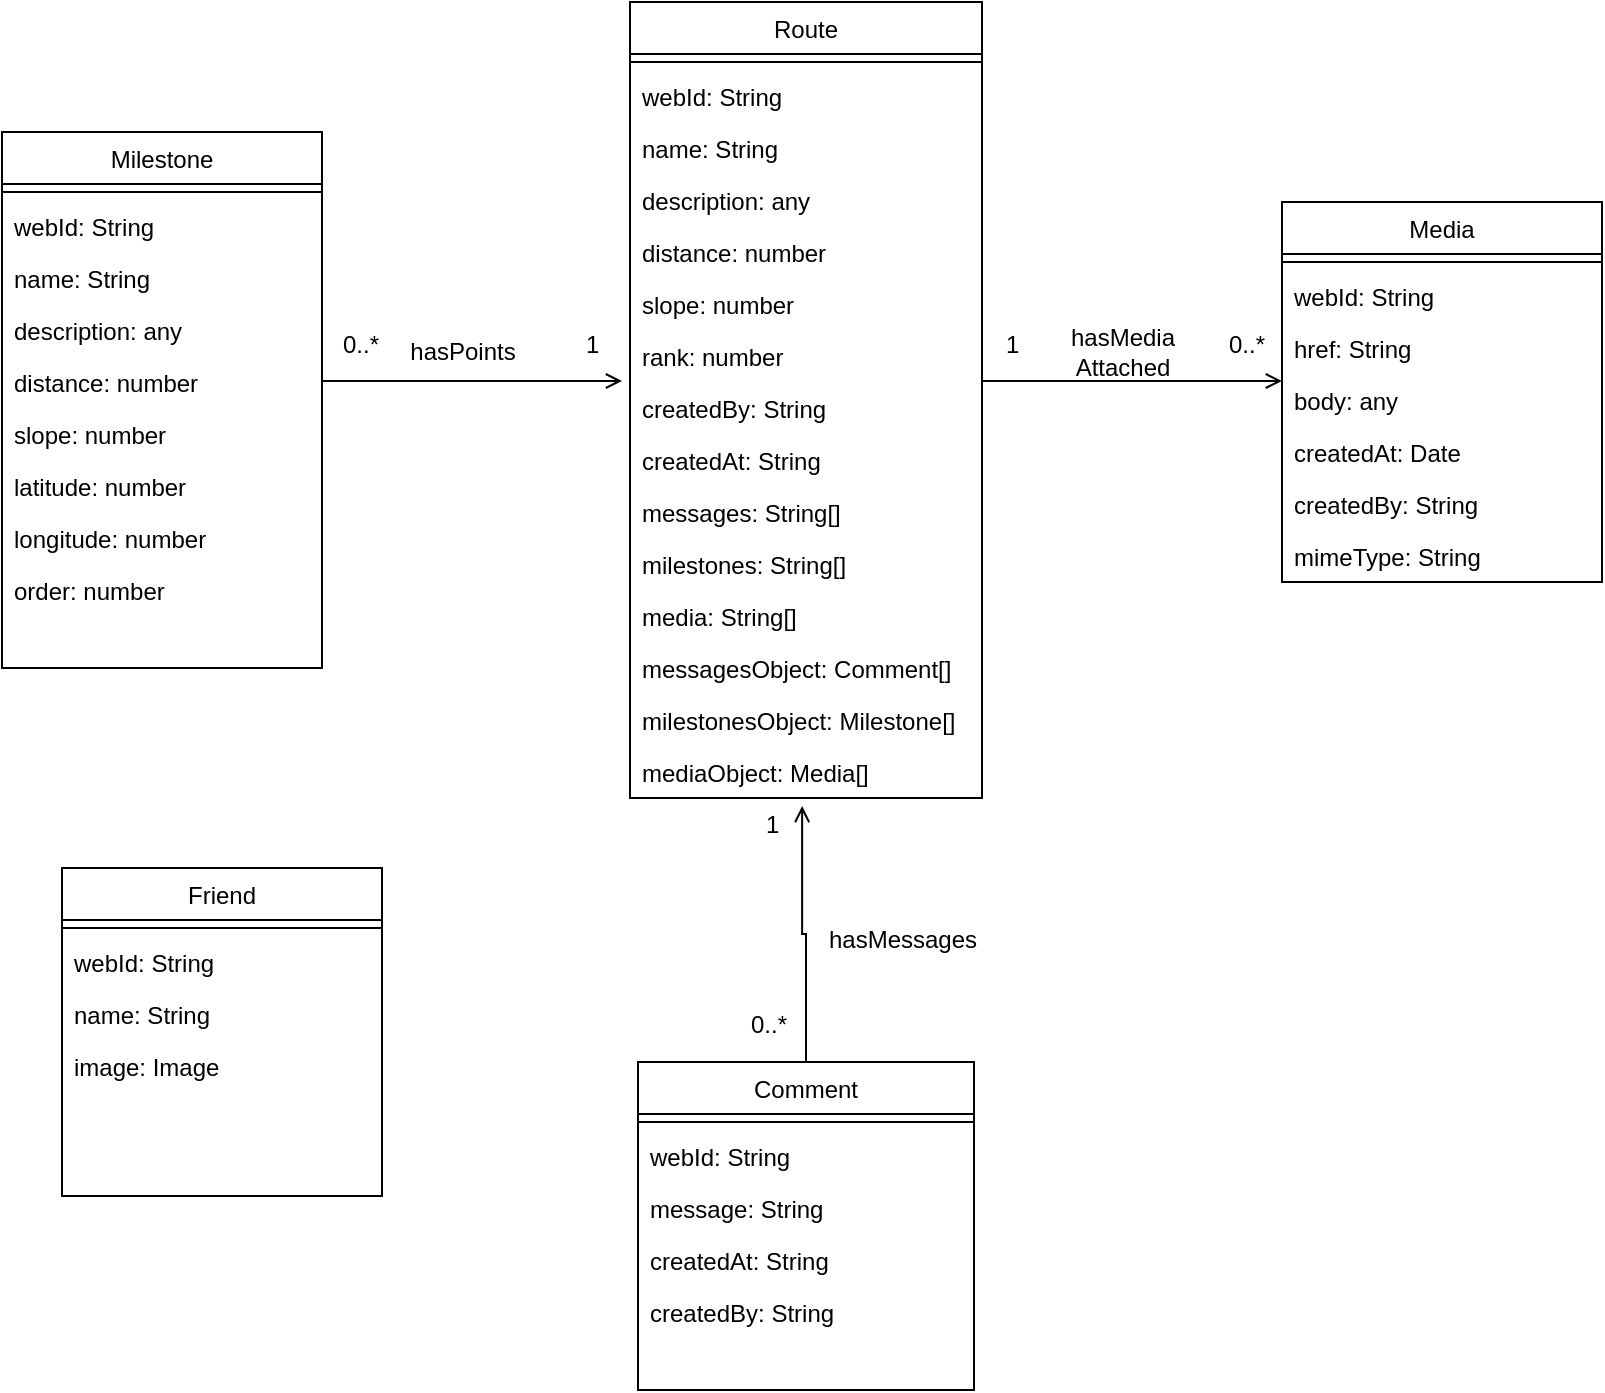 <mxfile version="12.9.3" type="google"><diagram id="C5RBs43oDa-KdzZeNtuy" name="Page-1"><mxGraphModel dx="2062" dy="1071" grid="1" gridSize="10" guides="1" tooltips="1" connect="1" arrows="1" fold="1" page="1" pageScale="1" pageWidth="827" pageHeight="1169" math="0" shadow="0"><root><mxCell id="WIyWlLk6GJQsqaUBKTNV-0"/><mxCell id="WIyWlLk6GJQsqaUBKTNV-1" parent="WIyWlLk6GJQsqaUBKTNV-0"/><mxCell id="n-7GCMZTg-5n3XAWY1ZS-62" value="" style="endArrow=open;shadow=0;strokeWidth=1;strokeColor=#000000;rounded=0;endFill=1;edgeStyle=elbowEdgeStyle;elbow=vertical;" edge="1" parent="WIyWlLk6GJQsqaUBKTNV-1"><mxGeometry x="0.5" y="41" relative="1" as="geometry"><mxPoint x="510" y="259.5" as="sourcePoint"/><mxPoint x="660" y="259.5" as="targetPoint"/><mxPoint x="-40" y="32" as="offset"/></mxGeometry></mxCell><mxCell id="n-7GCMZTg-5n3XAWY1ZS-63" value="1" style="resizable=0;align=left;verticalAlign=bottom;labelBackgroundColor=none;fontSize=12;" connectable="0" vertex="1" parent="n-7GCMZTg-5n3XAWY1ZS-62"><mxGeometry x="-1" relative="1" as="geometry"><mxPoint x="10" y="-9.5" as="offset"/></mxGeometry></mxCell><mxCell id="n-7GCMZTg-5n3XAWY1ZS-64" value="0..*" style="resizable=0;align=right;verticalAlign=bottom;labelBackgroundColor=none;fontSize=12;" connectable="0" vertex="1" parent="n-7GCMZTg-5n3XAWY1ZS-62"><mxGeometry x="1" relative="1" as="geometry"><mxPoint x="-7" y="-9.5" as="offset"/></mxGeometry></mxCell><mxCell id="n-7GCMZTg-5n3XAWY1ZS-65" value="hasMedia&lt;br&gt;Attached" style="text;html=1;resizable=0;points=[];;align=center;verticalAlign=middle;labelBackgroundColor=none;rounded=0;shadow=0;strokeWidth=1;fontSize=12;" vertex="1" connectable="0" parent="n-7GCMZTg-5n3XAWY1ZS-62"><mxGeometry x="0.5" y="49" relative="1" as="geometry"><mxPoint x="-42.5" y="34" as="offset"/></mxGeometry></mxCell><mxCell id="n-7GCMZTg-5n3XAWY1ZS-66" value="" style="endArrow=open;shadow=0;strokeWidth=1;strokeColor=#000000;rounded=0;endFill=1;edgeStyle=elbowEdgeStyle;elbow=vertical;" edge="1" parent="WIyWlLk6GJQsqaUBKTNV-1"><mxGeometry x="0.5" y="41" relative="1" as="geometry"><mxPoint x="180" y="259.5" as="sourcePoint"/><mxPoint x="330" y="259.5" as="targetPoint"/><mxPoint x="-40" y="32" as="offset"/></mxGeometry></mxCell><mxCell id="n-7GCMZTg-5n3XAWY1ZS-67" value="1" style="resizable=0;align=left;verticalAlign=bottom;labelBackgroundColor=none;fontSize=12;" connectable="0" vertex="1" parent="n-7GCMZTg-5n3XAWY1ZS-66"><mxGeometry x="-1" relative="1" as="geometry"><mxPoint x="130" y="-9.5" as="offset"/></mxGeometry></mxCell><mxCell id="n-7GCMZTg-5n3XAWY1ZS-68" value="0..*" style="resizable=0;align=right;verticalAlign=bottom;labelBackgroundColor=none;fontSize=12;" connectable="0" vertex="1" parent="n-7GCMZTg-5n3XAWY1ZS-66"><mxGeometry x="1" relative="1" as="geometry"><mxPoint x="-120" y="-9.5" as="offset"/></mxGeometry></mxCell><mxCell id="n-7GCMZTg-5n3XAWY1ZS-69" value="hasPoints" style="text;html=1;resizable=0;points=[];;align=center;verticalAlign=middle;labelBackgroundColor=none;rounded=0;shadow=0;strokeWidth=1;fontSize=12;" vertex="1" connectable="0" parent="n-7GCMZTg-5n3XAWY1ZS-66"><mxGeometry x="0.5" y="49" relative="1" as="geometry"><mxPoint x="-42.5" y="34" as="offset"/></mxGeometry></mxCell><mxCell id="n-7GCMZTg-5n3XAWY1ZS-42" value="Route" style="swimlane;fontStyle=0;align=center;verticalAlign=top;childLayout=stackLayout;horizontal=1;startSize=26;horizontalStack=0;resizeParent=1;resizeLast=0;collapsible=1;marginBottom=0;rounded=0;shadow=0;strokeWidth=1;" vertex="1" parent="WIyWlLk6GJQsqaUBKTNV-1"><mxGeometry x="334" y="70" width="176" height="398" as="geometry"><mxRectangle x="330" y="360" width="170" height="26" as="alternateBounds"/></mxGeometry></mxCell><mxCell id="n-7GCMZTg-5n3XAWY1ZS-43" value="" style="line;html=1;strokeWidth=1;align=left;verticalAlign=middle;spacingTop=-1;spacingLeft=3;spacingRight=3;rotatable=0;labelPosition=right;points=[];portConstraint=eastwest;" vertex="1" parent="n-7GCMZTg-5n3XAWY1ZS-42"><mxGeometry y="26" width="176" height="8" as="geometry"/></mxCell><mxCell id="n-7GCMZTg-5n3XAWY1ZS-44" value="webId: String" style="text;align=left;verticalAlign=top;spacingLeft=4;spacingRight=4;overflow=hidden;rotatable=0;points=[[0,0.5],[1,0.5]];portConstraint=eastwest;" vertex="1" parent="n-7GCMZTg-5n3XAWY1ZS-42"><mxGeometry y="34" width="176" height="26" as="geometry"/></mxCell><mxCell id="n-7GCMZTg-5n3XAWY1ZS-45" value="name: String" style="text;align=left;verticalAlign=top;spacingLeft=4;spacingRight=4;overflow=hidden;rotatable=0;points=[[0,0.5],[1,0.5]];portConstraint=eastwest;" vertex="1" parent="n-7GCMZTg-5n3XAWY1ZS-42"><mxGeometry y="60" width="176" height="26" as="geometry"/></mxCell><mxCell id="n-7GCMZTg-5n3XAWY1ZS-46" value="description: any" style="text;align=left;verticalAlign=top;spacingLeft=4;spacingRight=4;overflow=hidden;rotatable=0;points=[[0,0.5],[1,0.5]];portConstraint=eastwest;" vertex="1" parent="n-7GCMZTg-5n3XAWY1ZS-42"><mxGeometry y="86" width="176" height="26" as="geometry"/></mxCell><mxCell id="n-7GCMZTg-5n3XAWY1ZS-47" value="distance: number" style="text;align=left;verticalAlign=top;spacingLeft=4;spacingRight=4;overflow=hidden;rotatable=0;points=[[0,0.5],[1,0.5]];portConstraint=eastwest;" vertex="1" parent="n-7GCMZTg-5n3XAWY1ZS-42"><mxGeometry y="112" width="176" height="26" as="geometry"/></mxCell><mxCell id="n-7GCMZTg-5n3XAWY1ZS-48" value="slope: number" style="text;align=left;verticalAlign=top;spacingLeft=4;spacingRight=4;overflow=hidden;rotatable=0;points=[[0,0.5],[1,0.5]];portConstraint=eastwest;" vertex="1" parent="n-7GCMZTg-5n3XAWY1ZS-42"><mxGeometry y="138" width="176" height="26" as="geometry"/></mxCell><mxCell id="n-7GCMZTg-5n3XAWY1ZS-49" value="rank: number" style="text;align=left;verticalAlign=top;spacingLeft=4;spacingRight=4;overflow=hidden;rotatable=0;points=[[0,0.5],[1,0.5]];portConstraint=eastwest;" vertex="1" parent="n-7GCMZTg-5n3XAWY1ZS-42"><mxGeometry y="164" width="176" height="26" as="geometry"/></mxCell><mxCell id="n-7GCMZTg-5n3XAWY1ZS-50" value="createdBy: String" style="text;align=left;verticalAlign=top;spacingLeft=4;spacingRight=4;overflow=hidden;rotatable=0;points=[[0,0.5],[1,0.5]];portConstraint=eastwest;" vertex="1" parent="n-7GCMZTg-5n3XAWY1ZS-42"><mxGeometry y="190" width="176" height="26" as="geometry"/></mxCell><mxCell id="n-7GCMZTg-5n3XAWY1ZS-51" value="createdAt: String" style="text;align=left;verticalAlign=top;spacingLeft=4;spacingRight=4;overflow=hidden;rotatable=0;points=[[0,0.5],[1,0.5]];portConstraint=eastwest;" vertex="1" parent="n-7GCMZTg-5n3XAWY1ZS-42"><mxGeometry y="216" width="176" height="26" as="geometry"/></mxCell><mxCell id="n-7GCMZTg-5n3XAWY1ZS-52" value="messages: String[]" style="text;align=left;verticalAlign=top;spacingLeft=4;spacingRight=4;overflow=hidden;rotatable=0;points=[[0,0.5],[1,0.5]];portConstraint=eastwest;" vertex="1" parent="n-7GCMZTg-5n3XAWY1ZS-42"><mxGeometry y="242" width="176" height="26" as="geometry"/></mxCell><mxCell id="n-7GCMZTg-5n3XAWY1ZS-53" value="milestones: String[]" style="text;align=left;verticalAlign=top;spacingLeft=4;spacingRight=4;overflow=hidden;rotatable=0;points=[[0,0.5],[1,0.5]];portConstraint=eastwest;" vertex="1" parent="n-7GCMZTg-5n3XAWY1ZS-42"><mxGeometry y="268" width="176" height="26" as="geometry"/></mxCell><mxCell id="n-7GCMZTg-5n3XAWY1ZS-54" value="media: String[]" style="text;align=left;verticalAlign=top;spacingLeft=4;spacingRight=4;overflow=hidden;rotatable=0;points=[[0,0.5],[1,0.5]];portConstraint=eastwest;" vertex="1" parent="n-7GCMZTg-5n3XAWY1ZS-42"><mxGeometry y="294" width="176" height="26" as="geometry"/></mxCell><mxCell id="n-7GCMZTg-5n3XAWY1ZS-55" value="messagesObject: Comment[]" style="text;align=left;verticalAlign=top;spacingLeft=4;spacingRight=4;overflow=hidden;rotatable=0;points=[[0,0.5],[1,0.5]];portConstraint=eastwest;" vertex="1" parent="n-7GCMZTg-5n3XAWY1ZS-42"><mxGeometry y="320" width="176" height="26" as="geometry"/></mxCell><mxCell id="n-7GCMZTg-5n3XAWY1ZS-56" value="milestonesObject: Milestone[]" style="text;align=left;verticalAlign=top;spacingLeft=4;spacingRight=4;overflow=hidden;rotatable=0;points=[[0,0.5],[1,0.5]];portConstraint=eastwest;" vertex="1" parent="n-7GCMZTg-5n3XAWY1ZS-42"><mxGeometry y="346" width="176" height="26" as="geometry"/></mxCell><mxCell id="n-7GCMZTg-5n3XAWY1ZS-57" value="mediaObject: Media[]" style="text;align=left;verticalAlign=top;spacingLeft=4;spacingRight=4;overflow=hidden;rotatable=0;points=[[0,0.5],[1,0.5]];portConstraint=eastwest;" vertex="1" parent="n-7GCMZTg-5n3XAWY1ZS-42"><mxGeometry y="372" width="176" height="26" as="geometry"/></mxCell><mxCell id="n-7GCMZTg-5n3XAWY1ZS-31" value="Milestone" style="swimlane;fontStyle=0;align=center;verticalAlign=top;childLayout=stackLayout;horizontal=1;startSize=26;horizontalStack=0;resizeParent=1;resizeLast=0;collapsible=1;marginBottom=0;rounded=0;shadow=0;strokeWidth=1;" vertex="1" parent="WIyWlLk6GJQsqaUBKTNV-1"><mxGeometry x="20" y="135" width="160" height="268" as="geometry"><mxRectangle x="330" y="360" width="170" height="26" as="alternateBounds"/></mxGeometry></mxCell><mxCell id="n-7GCMZTg-5n3XAWY1ZS-32" value="" style="line;html=1;strokeWidth=1;align=left;verticalAlign=middle;spacingTop=-1;spacingLeft=3;spacingRight=3;rotatable=0;labelPosition=right;points=[];portConstraint=eastwest;" vertex="1" parent="n-7GCMZTg-5n3XAWY1ZS-31"><mxGeometry y="26" width="160" height="8" as="geometry"/></mxCell><mxCell id="n-7GCMZTg-5n3XAWY1ZS-33" value="webId: String" style="text;align=left;verticalAlign=top;spacingLeft=4;spacingRight=4;overflow=hidden;rotatable=0;points=[[0,0.5],[1,0.5]];portConstraint=eastwest;" vertex="1" parent="n-7GCMZTg-5n3XAWY1ZS-31"><mxGeometry y="34" width="160" height="26" as="geometry"/></mxCell><mxCell id="n-7GCMZTg-5n3XAWY1ZS-34" value="name: String" style="text;align=left;verticalAlign=top;spacingLeft=4;spacingRight=4;overflow=hidden;rotatable=0;points=[[0,0.5],[1,0.5]];portConstraint=eastwest;" vertex="1" parent="n-7GCMZTg-5n3XAWY1ZS-31"><mxGeometry y="60" width="160" height="26" as="geometry"/></mxCell><mxCell id="n-7GCMZTg-5n3XAWY1ZS-35" value="description: any" style="text;align=left;verticalAlign=top;spacingLeft=4;spacingRight=4;overflow=hidden;rotatable=0;points=[[0,0.5],[1,0.5]];portConstraint=eastwest;" vertex="1" parent="n-7GCMZTg-5n3XAWY1ZS-31"><mxGeometry y="86" width="160" height="26" as="geometry"/></mxCell><mxCell id="n-7GCMZTg-5n3XAWY1ZS-36" value="distance: number" style="text;align=left;verticalAlign=top;spacingLeft=4;spacingRight=4;overflow=hidden;rotatable=0;points=[[0,0.5],[1,0.5]];portConstraint=eastwest;" vertex="1" parent="n-7GCMZTg-5n3XAWY1ZS-31"><mxGeometry y="112" width="160" height="26" as="geometry"/></mxCell><mxCell id="n-7GCMZTg-5n3XAWY1ZS-37" value="slope: number" style="text;align=left;verticalAlign=top;spacingLeft=4;spacingRight=4;overflow=hidden;rotatable=0;points=[[0,0.5],[1,0.5]];portConstraint=eastwest;" vertex="1" parent="n-7GCMZTg-5n3XAWY1ZS-31"><mxGeometry y="138" width="160" height="26" as="geometry"/></mxCell><mxCell id="n-7GCMZTg-5n3XAWY1ZS-38" value="latitude: number" style="text;align=left;verticalAlign=top;spacingLeft=4;spacingRight=4;overflow=hidden;rotatable=0;points=[[0,0.5],[1,0.5]];portConstraint=eastwest;" vertex="1" parent="n-7GCMZTg-5n3XAWY1ZS-31"><mxGeometry y="164" width="160" height="26" as="geometry"/></mxCell><mxCell id="n-7GCMZTg-5n3XAWY1ZS-39" value="longitude: number" style="text;align=left;verticalAlign=top;spacingLeft=4;spacingRight=4;overflow=hidden;rotatable=0;points=[[0,0.5],[1,0.5]];portConstraint=eastwest;" vertex="1" parent="n-7GCMZTg-5n3XAWY1ZS-31"><mxGeometry y="190" width="160" height="26" as="geometry"/></mxCell><mxCell id="n-7GCMZTg-5n3XAWY1ZS-40" value="order: number" style="text;align=left;verticalAlign=top;spacingLeft=4;spacingRight=4;overflow=hidden;rotatable=0;points=[[0,0.5],[1,0.5]];portConstraint=eastwest;" vertex="1" parent="n-7GCMZTg-5n3XAWY1ZS-31"><mxGeometry y="216" width="160" height="26" as="geometry"/></mxCell><mxCell id="n-7GCMZTg-5n3XAWY1ZS-17" value="Friend" style="swimlane;fontStyle=0;align=center;verticalAlign=top;childLayout=stackLayout;horizontal=1;startSize=26;horizontalStack=0;resizeParent=1;resizeLast=0;collapsible=1;marginBottom=0;rounded=0;shadow=0;strokeWidth=1;" vertex="1" parent="WIyWlLk6GJQsqaUBKTNV-1"><mxGeometry x="50" y="503" width="160" height="164" as="geometry"><mxRectangle x="330" y="360" width="170" height="26" as="alternateBounds"/></mxGeometry></mxCell><mxCell id="n-7GCMZTg-5n3XAWY1ZS-18" value="" style="line;html=1;strokeWidth=1;align=left;verticalAlign=middle;spacingTop=-1;spacingLeft=3;spacingRight=3;rotatable=0;labelPosition=right;points=[];portConstraint=eastwest;" vertex="1" parent="n-7GCMZTg-5n3XAWY1ZS-17"><mxGeometry y="26" width="160" height="8" as="geometry"/></mxCell><mxCell id="n-7GCMZTg-5n3XAWY1ZS-19" value="webId: String" style="text;align=left;verticalAlign=top;spacingLeft=4;spacingRight=4;overflow=hidden;rotatable=0;points=[[0,0.5],[1,0.5]];portConstraint=eastwest;" vertex="1" parent="n-7GCMZTg-5n3XAWY1ZS-17"><mxGeometry y="34" width="160" height="26" as="geometry"/></mxCell><mxCell id="n-7GCMZTg-5n3XAWY1ZS-20" value="name: String" style="text;align=left;verticalAlign=top;spacingLeft=4;spacingRight=4;overflow=hidden;rotatable=0;points=[[0,0.5],[1,0.5]];portConstraint=eastwest;" vertex="1" parent="n-7GCMZTg-5n3XAWY1ZS-17"><mxGeometry y="60" width="160" height="26" as="geometry"/></mxCell><mxCell id="n-7GCMZTg-5n3XAWY1ZS-21" value="image: Image" style="text;align=left;verticalAlign=top;spacingLeft=4;spacingRight=4;overflow=hidden;rotatable=0;points=[[0,0.5],[1,0.5]];portConstraint=eastwest;" vertex="1" parent="n-7GCMZTg-5n3XAWY1ZS-17"><mxGeometry y="86" width="160" height="26" as="geometry"/></mxCell><mxCell id="n-7GCMZTg-5n3XAWY1ZS-23" value="Media" style="swimlane;fontStyle=0;align=center;verticalAlign=top;childLayout=stackLayout;horizontal=1;startSize=26;horizontalStack=0;resizeParent=1;resizeLast=0;collapsible=1;marginBottom=0;rounded=0;shadow=0;strokeWidth=1;" vertex="1" parent="WIyWlLk6GJQsqaUBKTNV-1"><mxGeometry x="660" y="170" width="160" height="190" as="geometry"><mxRectangle x="330" y="360" width="170" height="26" as="alternateBounds"/></mxGeometry></mxCell><mxCell id="n-7GCMZTg-5n3XAWY1ZS-24" value="" style="line;html=1;strokeWidth=1;align=left;verticalAlign=middle;spacingTop=-1;spacingLeft=3;spacingRight=3;rotatable=0;labelPosition=right;points=[];portConstraint=eastwest;" vertex="1" parent="n-7GCMZTg-5n3XAWY1ZS-23"><mxGeometry y="26" width="160" height="8" as="geometry"/></mxCell><mxCell id="n-7GCMZTg-5n3XAWY1ZS-25" value="webId: String" style="text;align=left;verticalAlign=top;spacingLeft=4;spacingRight=4;overflow=hidden;rotatable=0;points=[[0,0.5],[1,0.5]];portConstraint=eastwest;" vertex="1" parent="n-7GCMZTg-5n3XAWY1ZS-23"><mxGeometry y="34" width="160" height="26" as="geometry"/></mxCell><mxCell id="n-7GCMZTg-5n3XAWY1ZS-26" value="href: String" style="text;align=left;verticalAlign=top;spacingLeft=4;spacingRight=4;overflow=hidden;rotatable=0;points=[[0,0.5],[1,0.5]];portConstraint=eastwest;" vertex="1" parent="n-7GCMZTg-5n3XAWY1ZS-23"><mxGeometry y="60" width="160" height="26" as="geometry"/></mxCell><mxCell id="n-7GCMZTg-5n3XAWY1ZS-27" value="body: any" style="text;align=left;verticalAlign=top;spacingLeft=4;spacingRight=4;overflow=hidden;rotatable=0;points=[[0,0.5],[1,0.5]];portConstraint=eastwest;" vertex="1" parent="n-7GCMZTg-5n3XAWY1ZS-23"><mxGeometry y="86" width="160" height="26" as="geometry"/></mxCell><mxCell id="n-7GCMZTg-5n3XAWY1ZS-28" value="createdAt: Date" style="text;align=left;verticalAlign=top;spacingLeft=4;spacingRight=4;overflow=hidden;rotatable=0;points=[[0,0.5],[1,0.5]];portConstraint=eastwest;" vertex="1" parent="n-7GCMZTg-5n3XAWY1ZS-23"><mxGeometry y="112" width="160" height="26" as="geometry"/></mxCell><mxCell id="n-7GCMZTg-5n3XAWY1ZS-29" value="createdBy: String" style="text;align=left;verticalAlign=top;spacingLeft=4;spacingRight=4;overflow=hidden;rotatable=0;points=[[0,0.5],[1,0.5]];portConstraint=eastwest;" vertex="1" parent="n-7GCMZTg-5n3XAWY1ZS-23"><mxGeometry y="138" width="160" height="26" as="geometry"/></mxCell><mxCell id="n-7GCMZTg-5n3XAWY1ZS-30" value="mimeType: String" style="text;align=left;verticalAlign=top;spacingLeft=4;spacingRight=4;overflow=hidden;rotatable=0;points=[[0,0.5],[1,0.5]];portConstraint=eastwest;" vertex="1" parent="n-7GCMZTg-5n3XAWY1ZS-23"><mxGeometry y="164" width="160" height="26" as="geometry"/></mxCell><mxCell id="n-7GCMZTg-5n3XAWY1ZS-76" value="" style="endArrow=open;shadow=0;strokeWidth=1;strokeColor=#000000;rounded=0;endFill=1;edgeStyle=elbowEdgeStyle;elbow=vertical;exitX=0.5;exitY=0;exitDx=0;exitDy=0;entryX=0.489;entryY=1.154;entryDx=0;entryDy=0;entryPerimeter=0;" edge="1" parent="WIyWlLk6GJQsqaUBKTNV-1" source="n-7GCMZTg-5n3XAWY1ZS-70" target="n-7GCMZTg-5n3XAWY1ZS-57"><mxGeometry x="0.5" y="41" relative="1" as="geometry"><mxPoint x="190" y="269.5" as="sourcePoint"/><mxPoint x="420" y="490" as="targetPoint"/><mxPoint x="-40" y="32" as="offset"/></mxGeometry></mxCell><mxCell id="n-7GCMZTg-5n3XAWY1ZS-77" value="1" style="resizable=0;align=left;verticalAlign=bottom;labelBackgroundColor=none;fontSize=12;" connectable="0" vertex="1" parent="n-7GCMZTg-5n3XAWY1ZS-76"><mxGeometry x="-1" relative="1" as="geometry"><mxPoint x="-22" y="-110" as="offset"/></mxGeometry></mxCell><mxCell id="n-7GCMZTg-5n3XAWY1ZS-78" value="0..*" style="resizable=0;align=right;verticalAlign=bottom;labelBackgroundColor=none;fontSize=12;" connectable="0" vertex="1" parent="n-7GCMZTg-5n3XAWY1ZS-76"><mxGeometry x="1" relative="1" as="geometry"><mxPoint x="-6.06" y="118.06" as="offset"/></mxGeometry></mxCell><mxCell id="n-7GCMZTg-5n3XAWY1ZS-79" value="hasMessages" style="text;html=1;resizable=0;points=[];;align=center;verticalAlign=middle;labelBackgroundColor=none;rounded=0;shadow=0;strokeWidth=1;fontSize=12;" vertex="1" connectable="0" parent="n-7GCMZTg-5n3XAWY1ZS-76"><mxGeometry x="0.5" y="49" relative="1" as="geometry"><mxPoint x="98.94" y="34" as="offset"/></mxGeometry></mxCell><mxCell id="n-7GCMZTg-5n3XAWY1ZS-70" value="Comment" style="swimlane;fontStyle=0;align=center;verticalAlign=top;childLayout=stackLayout;horizontal=1;startSize=26;horizontalStack=0;resizeParent=1;resizeLast=0;collapsible=1;marginBottom=0;rounded=0;shadow=0;strokeWidth=1;" vertex="1" parent="WIyWlLk6GJQsqaUBKTNV-1"><mxGeometry x="338" y="600" width="168" height="164" as="geometry"><mxRectangle x="330" y="360" width="170" height="26" as="alternateBounds"/></mxGeometry></mxCell><mxCell id="n-7GCMZTg-5n3XAWY1ZS-71" value="" style="line;html=1;strokeWidth=1;align=left;verticalAlign=middle;spacingTop=-1;spacingLeft=3;spacingRight=3;rotatable=0;labelPosition=right;points=[];portConstraint=eastwest;" vertex="1" parent="n-7GCMZTg-5n3XAWY1ZS-70"><mxGeometry y="26" width="168" height="8" as="geometry"/></mxCell><mxCell id="n-7GCMZTg-5n3XAWY1ZS-72" value="webId: String" style="text;align=left;verticalAlign=top;spacingLeft=4;spacingRight=4;overflow=hidden;rotatable=0;points=[[0,0.5],[1,0.5]];portConstraint=eastwest;" vertex="1" parent="n-7GCMZTg-5n3XAWY1ZS-70"><mxGeometry y="34" width="168" height="26" as="geometry"/></mxCell><mxCell id="n-7GCMZTg-5n3XAWY1ZS-73" value="message: String" style="text;align=left;verticalAlign=top;spacingLeft=4;spacingRight=4;overflow=hidden;rotatable=0;points=[[0,0.5],[1,0.5]];portConstraint=eastwest;" vertex="1" parent="n-7GCMZTg-5n3XAWY1ZS-70"><mxGeometry y="60" width="168" height="26" as="geometry"/></mxCell><mxCell id="n-7GCMZTg-5n3XAWY1ZS-74" value="createdAt: String" style="text;align=left;verticalAlign=top;spacingLeft=4;spacingRight=4;overflow=hidden;rotatable=0;points=[[0,0.5],[1,0.5]];portConstraint=eastwest;" vertex="1" parent="n-7GCMZTg-5n3XAWY1ZS-70"><mxGeometry y="86" width="168" height="26" as="geometry"/></mxCell><mxCell id="n-7GCMZTg-5n3XAWY1ZS-75" value="createdBy: String" style="text;align=left;verticalAlign=top;spacingLeft=4;spacingRight=4;overflow=hidden;rotatable=0;points=[[0,0.5],[1,0.5]];portConstraint=eastwest;" vertex="1" parent="n-7GCMZTg-5n3XAWY1ZS-70"><mxGeometry y="112" width="168" height="26" as="geometry"/></mxCell></root></mxGraphModel></diagram></mxfile>